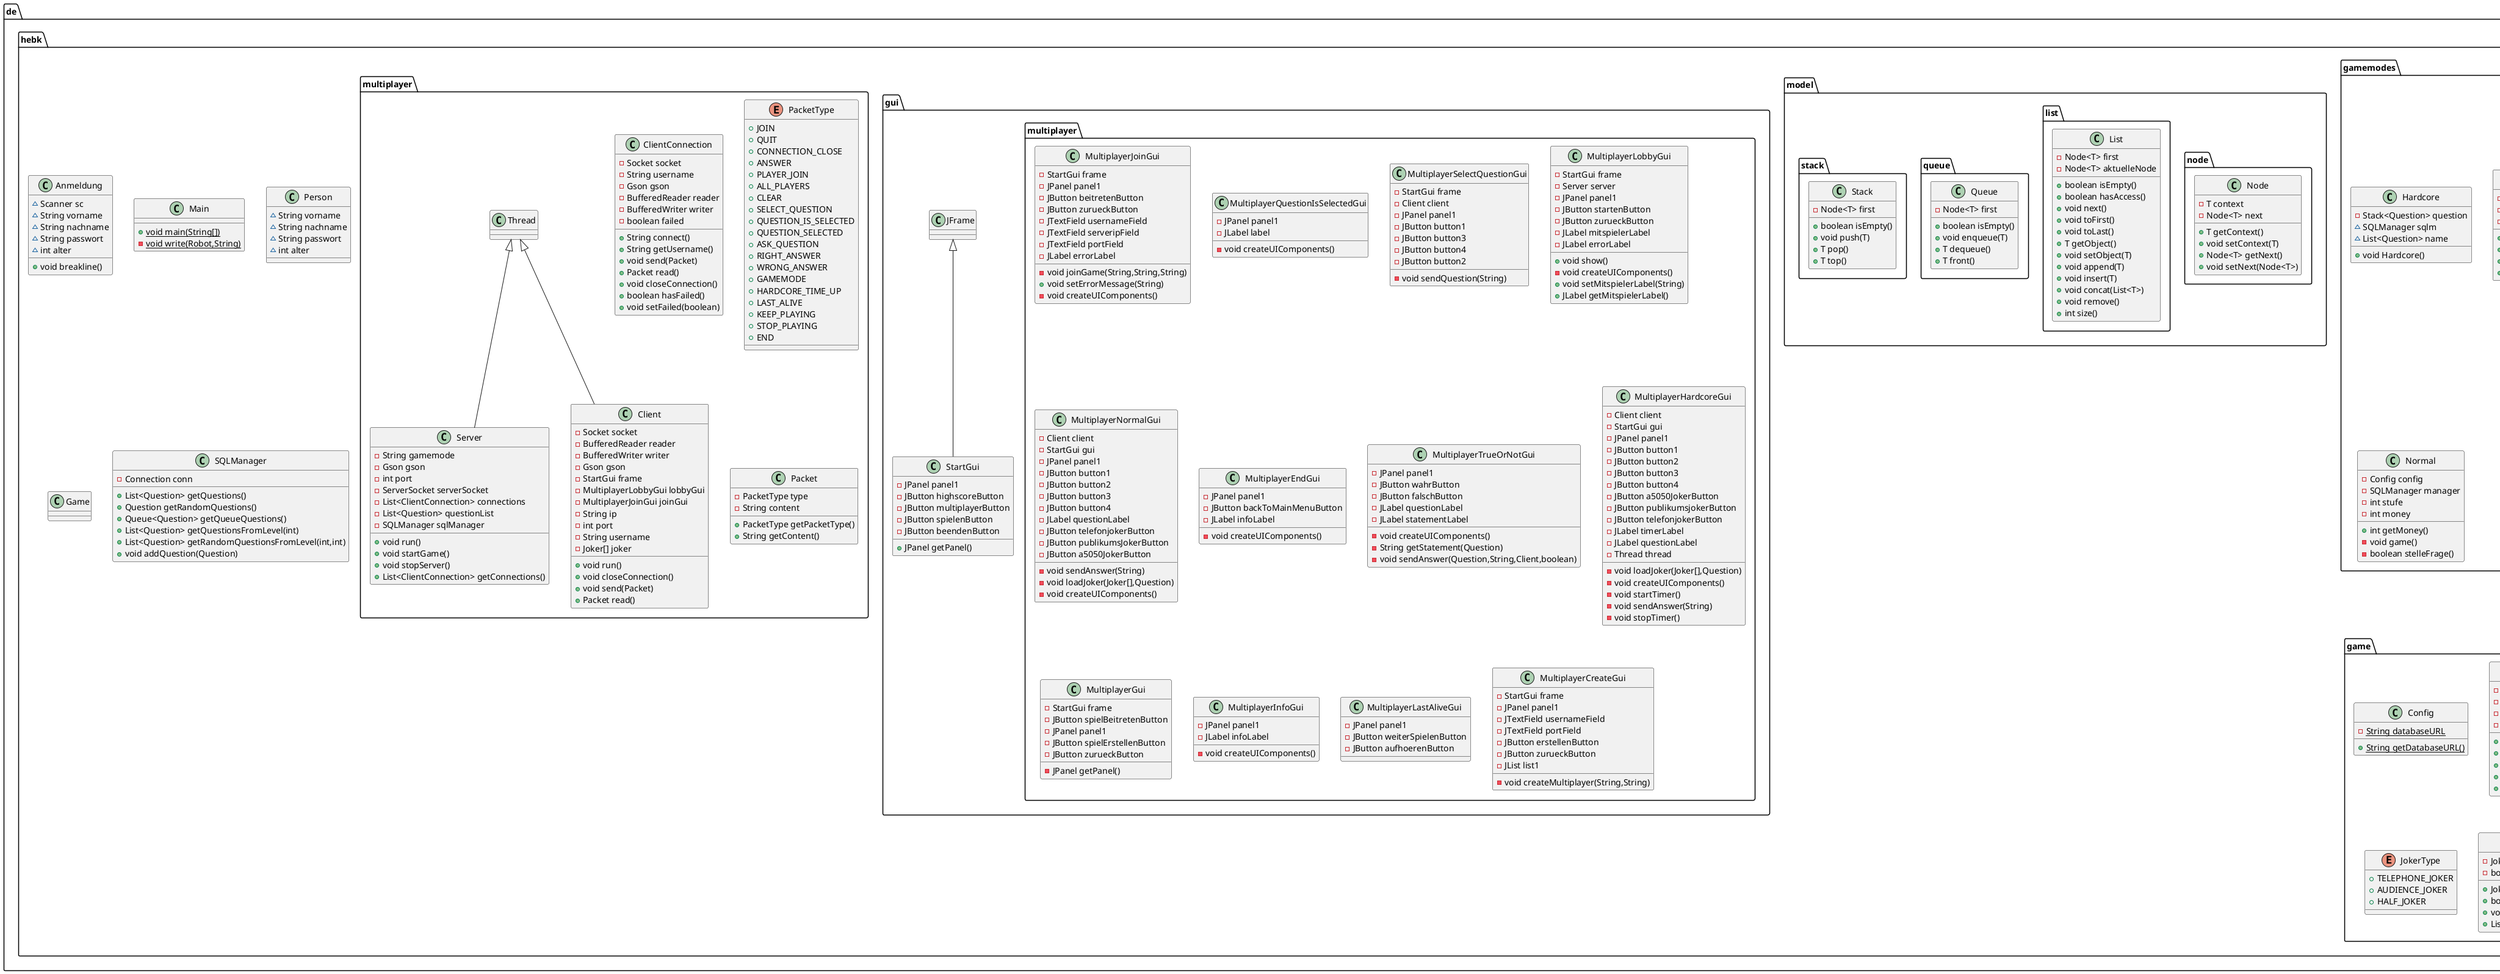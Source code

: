 @startuml
class de.hebk.gamemodes.mutliplayer.MultiplayerHardcore {
- Stack<Question> questions
+ void startGame()
+ String convertLevelToMoney(int)
}
class de.hebk.model.node.Node {
- T context
- Node<T> next
+ T getContext()
+ void setContext(T)
+ Node<T> getNext()
+ void setNext(Node<T>)
}
class de.hebk.Anmeldung {
~ Scanner sc
~ String vorname
~ String nachname
~ String passwort
~ int alter
+ void breakline()
}
class de.hebk.gui.multiplayer.MultiplayerJoinGui {
- StartGui frame
- JPanel panel1
- JButton beitretenButton
- JButton zurueckButton
- JTextField usernameField
- JTextField serveripField
- JTextField portField
- JLabel errorLabel
- void joinGame(String,String,String)
+ void setErrorMessage(String)
- void createUIComponents()
}
class de.hebk.gamemodes.Hardcore {
- Stack<Question> question
~ SQLManager sqlm
~ List<Question> name
+ void Hardcore()
}
class de.hebk.gui.multiplayer.MultiplayerQuestionIsSelectedGui {
- JPanel panel1
- JLabel label
- void createUIComponents()
}
class de.hebk.model.list.List {
- Node<T> first
- Node<T> aktuelleNode
+ boolean isEmpty()
+ boolean hasAccess()
+ void next()
+ void toFirst()
+ void toLast()
+ T getObject()
+ void setObject(T)
+ void append(T)
+ void insert(T)
+ void concat(List<T>)
+ void remove()
+ int size()
}
class de.hebk.multiplayer.Server {
- String gamemode
- Gson gson
- int port
- ServerSocket serverSocket
- List<ClientConnection> connections
- List<Question> questionList
- SQLManager sqlManager
+ void run()
+ void startGame()
+ void stopServer()
+ List<ClientConnection> getConnections()
}
class de.hebk.gamemodes.TrueOrNot {
- String statement
- Question currentQuestion
- Queue<Question> questions
+ void startTrueOrNot()
+ void setCurrentQuestion()
+ void createQuestion()
+ String getStatement()
}
abstract class de.hebk.gamemodes.mutliplayer.MultiplayerGamemode {
- List<ClientConnection> connections
- Server server
# Gson gson
# SQLManager sqlManager
- boolean keepPlaying
+ {abstract}void startGame()
# Question selectPlayerQuestion(Question[])
# ClientConnection getRandomPlayer()
# void askQuestion(Question)
# HashMap<ClientConnection,String> getAnswers()
# int countAlivePlayers()
# List<ClientConnection> getConnections()
# void endGame(int)
# boolean isKeepPlaying()
# void setKeepPlaying(boolean)
# void checkGameStatus(int,int)
+ {abstract}String convertLevelToMoney(int)
}
class de.hebk.gamemodes.mutliplayer.MultiplayerNormal {
- List<Question> questions
+ void startGame()
+ String convertLevelToMoney(int)
}
class de.hebk.multiplayer.ClientConnection {
- Socket socket
- String username
- Gson gson
- BufferedReader reader
- BufferedWriter writer
- boolean failed
+ String connect()
+ String getUsername()
+ void send(Packet)
+ Packet read()
+ void closeConnection()
+ boolean hasFailed()
+ void setFailed(boolean)
}
class de.hebk.gamemodes.mutliplayer.MultiplayerTrueOrNot {
- Queue<Question> questions
+ void startGame()
+ String convertLevelToMoney(int)
}
class de.hebk.Main {
+ {static} void main(String[])
- {static} void write(Robot,String)
}
class de.hebk.gui.StartGui {
- JPanel panel1
- JButton highscoreButton
- JButton multiplayerButton
- JButton spielenButton
- JButton beendenButton
+ JPanel getPanel()
}
class de.hebk.model.queue.Queue {
- Node<T> first
+ boolean isEmpty()
+ void enqueue(T)
+ T dequeue()
+ T front()
}
class de.hebk.gui.multiplayer.MultiplayerSelectQuestionGui {
- StartGui frame
- Client client
- JPanel panel1
- JButton button1
- JButton button3
- JButton button4
- JButton button2
- void sendQuestion(String)
}
class de.hebk.game.Config {
- {static} String databaseURL
+ {static} String getDatabaseURL()
}
class de.hebk.gamemodes.Normal {
- Config config
- SQLManager manager
- int stufe
- int money
+ int getMoney()
- void game()
- boolean stelleFrage()
}
enum de.hebk.multiplayer.PacketType {
+  JOIN
+  QUIT
+  CONNECTION_CLOSE
+  ANSWER
+  PLAYER_JOIN
+  ALL_PLAYERS
+  CLEAR
+  SELECT_QUESTION
+  QUESTION_IS_SELECTED
+  QUESTION_SELECTED
+  ASK_QUESTION
+  RIGHT_ANSWER
+  WRONG_ANSWER
+  GAMEMODE
+  HARDCORE_TIME_UP
+  LAST_ALIVE
+  KEEP_PLAYING
+  STOP_PLAYING
+  END
}
class de.hebk.gui.multiplayer.MultiplayerLobbyGui {
- StartGui frame
- Server server
- JPanel panel1
- JButton startenButton
- JButton zurueckButton
- JLabel mitspielerLabel
- JLabel errorLabel
+ void show()
- void createUIComponents()
+ void setMitspielerLabel(String)
+ JLabel getMitspielerLabel()
}
class de.hebk.game.Question {
- String body
- int level
- String[] answers
- int correct
+ String getBody()
+ int getLevel()
+ String[] getAnswers()
+ int getCorrect()
+ String getCorrectAnswer()
}
enum de.hebk.game.JokerType {
+  TELEPHONE_JOKER
+  AUDIENCE_JOKER
+  HALF_JOKER
}
class de.hebk.Person {
~ String vorname
~ String nachname
~ String passwort
~ int alter
}
class de.hebk.multiplayer.Packet {
- PacketType type
- String content
+ PacketType getPacketType()
+ String getContent()
}
class de.hebk.gui.multiplayer.MultiplayerNormalGui {
- Client client
- StartGui gui
- JPanel panel1
- JButton button1
- JButton button2
- JButton button3
- JButton button4
- JLabel questionLabel
- JButton telefonjokerButton
- JButton publikumsJokerButton
- JButton a5050JokerButton
- void sendAnswer(String)
- void loadJoker(Joker[],Question)
- void createUIComponents()
}
class de.hebk.gui.multiplayer.MultiplayerEndGui {
- JPanel panel1
- JButton backToMainMenuButton
- JLabel infoLabel
- void createUIComponents()
}
class de.hebk.Game {
}
class de.hebk.gui.multiplayer.MultiplayerTrueOrNotGui {
- JPanel panel1
- JButton wahrButton
- JButton falschButton
- JLabel questionLabel
- JLabel statementLabel
- void createUIComponents()
- String getStatement(Question)
- void sendAnswer(Question,String,Client,boolean)
}
class de.hebk.gui.multiplayer.MultiplayerHardcoreGui {
- Client client
- StartGui gui
- JPanel panel1
- JButton button1
- JButton button2
- JButton button3
- JButton button4
- JButton a5050JokerButton
- JButton publikumsjokerButton
- JButton telefonjokerButton
- JLabel timerLabel
- JLabel questionLabel
- Thread thread
- void loadJoker(Joker[],Question)
- void createUIComponents()
- void startTimer()
- void sendAnswer(String)
- void stopTimer()
}
class de.hebk.gui.multiplayer.MultiplayerGui {
- StartGui frame
- JButton spielBeitretenButton
- JPanel panel1
- JButton spielErstellenButton
- JButton zurueckButton
- JPanel getPanel()
}
class de.hebk.model.stack.Stack {
- Node<T> first
+ boolean isEmpty()
+ void push(T)
+ T pop()
+ T top()
}
class de.hebk.game.Joker {
- JokerType type
- boolean used
+ JokerType getType()
+ boolean isUsed()
+ void setUsed(boolean)
+ List<String> use(Question)
}
class de.hebk.gui.multiplayer.MultiplayerInfoGui {
- JPanel panel1
- JLabel infoLabel
- void createUIComponents()
}
class de.hebk.gui.multiplayer.MultiplayerLastAliveGui {
- JPanel panel1
- JButton weiterSpielenButton
- JButton aufhoerenButton
}
class de.hebk.gui.multiplayer.MultiplayerCreateGui {
- StartGui frame
- JPanel panel1
- JTextField usernameField
- JTextField portField
- JButton erstellenButton
- JButton zurueckButton
- JList list1
- void createMultiplayer(String,String)
}
class de.hebk.SQLManager {
- Connection conn
+ List<Question> getQuestions()
+ Question getRandomQuestions()
+ Queue<Question> getQueueQuestions()
+ List<Question> getQuestionsFromLevel(int)
+ List<Question> getRandomQuestionsFromLevel(int,int)
+ void addQuestion(Question)
}
class de.hebk.multiplayer.Client {
- Socket socket
- BufferedReader reader
- BufferedWriter writer
- Gson gson
- StartGui frame
- MultiplayerLobbyGui lobbyGui
- MultiplayerJoinGui joinGui
- String ip
- int port
- String username
- Joker[] joker
+ void run()
+ void closeConnection()
+ void send(Packet)
+ Packet read()
}


de.hebk.gamemodes.mutliplayer.MultiplayerGamemode <|-- de.hebk.gamemodes.mutliplayer.MultiplayerHardcore
de.hebk.multiplayer.Thread <|-- de.hebk.multiplayer.Server
de.hebk.gamemodes.mutliplayer.MultiplayerGamemode <|-- de.hebk.gamemodes.mutliplayer.MultiplayerNormal
de.hebk.gamemodes.mutliplayer.MultiplayerGamemode <|-- de.hebk.gamemodes.mutliplayer.MultiplayerTrueOrNot
de.hebk.gui.JFrame <|-- de.hebk.gui.StartGui
de.hebk.multiplayer.Thread <|-- de.hebk.multiplayer.Client
@enduml